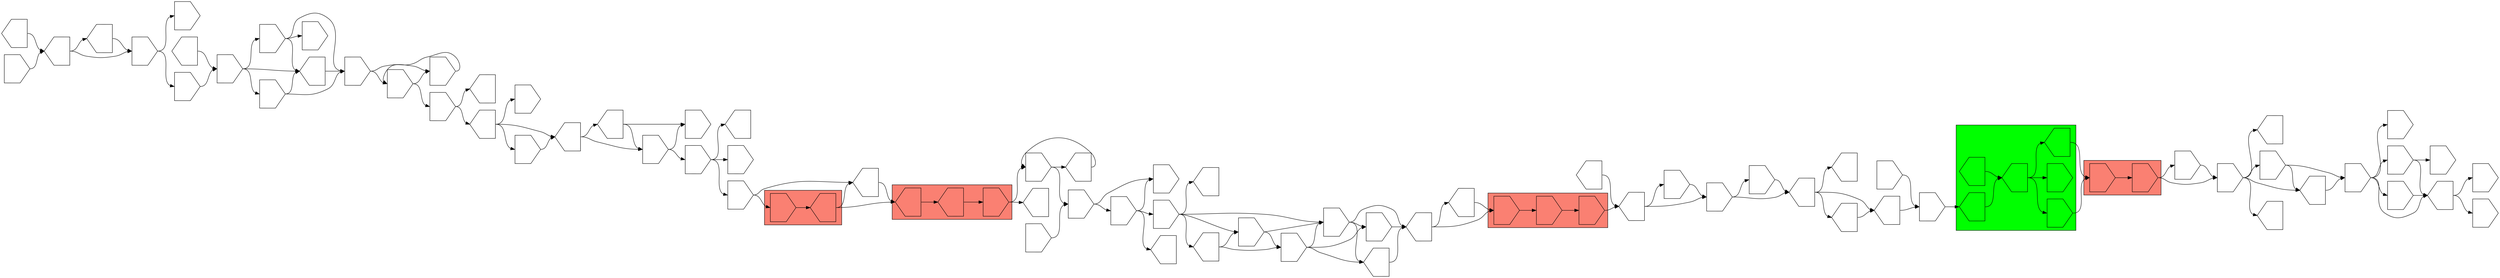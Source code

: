 digraph asm {
	rotate=90;
	edge [headport=n,tailport=s];
subgraph cluster_C17020_2746_11472 {
	17020 [label="",height=1,width=1,shape=invhouse];
	2746 [label="",height=1,width=1,shape=invhouse];
	11472 [label="",height=1,width=1,shape=invhouse];
	style=filled;
	fillcolor=salmon;
}
subgraph cluster_R4969_4973_6818_10776_16629_16692 {
	4969 [label="",height=1,width=1,shape=house];
	4973 [label="",height=1,width=1,shape=house];
	6818 [label="",height=1,width=1,shape=house];
	10776 [label="",height=1,width=1,shape=invhouse];
	16629 [label="",height=1,width=1,shape=invhouse];
	16692 [label="",height=1,width=1,shape=house];
	style=filled;
	fillcolor=green;
}
subgraph cluster_C8625_7083 {
	8625 [label="",height=1,width=1,shape=invhouse];
	7083 [label="",height=1,width=1,shape=invhouse];
	style=filled;
	fillcolor=salmon;
}
subgraph cluster_C9627_758_6407 {
	9627 [label="",height=1,width=1,shape=house];
	758 [label="",height=1,width=1,shape=house];
	6407 [label="",height=1,width=1,shape=invhouse];
	style=filled;
	fillcolor=salmon;
}
subgraph cluster_C9624_17958 {
	9624 [label="",height=1,width=1,shape=invhouse];
	17958 [label="",height=1,width=1,shape=house];
	style=filled;
	fillcolor=salmon;
}
	4733 [label="",height=1,width=1,shape=house];
	9592 [label="",height=1,width=1,shape=invhouse];
	13056 [label="",height=1,width=1,shape=invhouse];
	21003 [label="",height=1,width=1,shape=house];
	2891 [label="",height=1,width=1,shape=house];
	7308 [label="",height=1,width=1,shape=invhouse];
	3266 [label="",height=1,width=1,shape=invhouse];
	10595 [label="",height=1,width=1,shape=house];
	10752 [label="",height=1,width=1,shape=house];
	5676 [label="",height=1,width=1,shape=invhouse];
	13987 [label="",height=1,width=1,shape=invhouse];
	14542 [label="",height=1,width=1,shape=house];
	18638 [label="",height=1,width=1,shape=invhouse];
	19012 [label="",height=1,width=1,shape=invhouse];
	17219 [label="",height=1,width=1,shape=invhouse];
	14571 [label="",height=1,width=1,shape=invhouse];
	18380 [label="",height=1,width=1,shape=invhouse];
	17010 [label="",height=1,width=1,shape=invhouse];
	17230 [label="",height=1,width=1,shape=house];
	10841 [label="",height=1,width=1,shape=invhouse];
	15318 [label="",height=1,width=1,shape=invhouse];
	16297 [label="",height=1,width=1,shape=house];
	16348 [label="",height=1,width=1,shape=house];
	16923 [label="",height=1,width=1,shape=invhouse];
	11478 [label="",height=1,width=1,shape=house];
	2358 [label="",height=1,width=1,shape=house];
	18687 [label="",height=1,width=1,shape=house];
	9926 [label="",height=1,width=1,shape=invhouse];
	13949 [label="",height=1,width=1,shape=house];
	7968 [label="",height=1,width=1,shape=invhouse];
	15845 [label="",height=1,width=1,shape=invhouse];
	14058 [label="",height=1,width=1,shape=house];
	14060 [label="",height=1,width=1,shape=invhouse];
	2951 [label="",height=1,width=1,shape=invhouse];
	18981 [label="",height=1,width=1,shape=house];
	9647 [label="",height=1,width=1,shape=invhouse];
	13317 [label="",height=1,width=1,shape=house];
	16994 [label="",height=1,width=1,shape=invhouse];
	8467 [label="",height=1,width=1,shape=invhouse];
	1735 [label="",height=1,width=1,shape=invhouse];
	10133 [label="",height=1,width=1,shape=house];
	8264 [label="",height=1,width=1,shape=house];
	9134 [label="",height=1,width=1,shape=house];
	10777 [label="",height=1,width=1,shape=invhouse];
	19560 [label="",height=1,width=1,shape=invhouse];
	10059 [label="",height=1,width=1,shape=invhouse];
	12672 [label="",height=1,width=1,shape=house];
	5582 [label="",height=1,width=1,shape=invhouse];
	6129 [label="",height=1,width=1,shape=invhouse];
	18450 [label="",height=1,width=1,shape=house];
	6280 [label="",height=1,width=1,shape=house];
	6820 [label="",height=1,width=1,shape=house];
	7579 [label="",height=1,width=1,shape=invhouse];
	7582 [label="",height=1,width=1,shape=invhouse];
	10296 [label="",height=1,width=1,shape=invhouse];
	12152 [label="",height=1,width=1,shape=house];
	5736 [label="",height=1,width=1,shape=invhouse];
	5735 [label="",height=1,width=1,shape=invhouse];
	5349 [label="",height=1,width=1,shape=invhouse];
	7710 [label="",height=1,width=1,shape=invhouse];
	8923 [label="",height=1,width=1,shape=invhouse];
	13589 [label="",height=1,width=1,shape=house];
	5081 [label="",height=1,width=1,shape=invhouse];
	15387 [label="",height=1,width=1,shape=invhouse];
	13916 [label="",height=1,width=1,shape=house];
	16638 [label="",height=1,width=1,shape=invhouse];
	20544 [label="",height=1,width=1,shape=invhouse];
	13315 [label="",height=1,width=1,shape=invhouse];
	7289 [label="",height=1,width=1,shape=house];
	13692 [label="",height=1,width=1,shape=house];
	13463 [label="",height=1,width=1,shape=invhouse];
	15810 [label="",height=1,width=1,shape=house];
	13613 [label="",height=1,width=1,shape=invhouse];
	17020 -> 2746
	2746 -> 11472
	11472 -> 4733
	4733 -> 9592
	4733 -> 16923
	9592 -> 13056
	9592 -> 21003
	13056 -> 21003
	21003 -> 2891
	21003 -> 16297
	21003 -> 16348
	2891 -> 7308
	7308 -> 4973
	4973 -> 6818
	6818 -> 10776
	6818 -> 16629
	6818 -> 16692
	10776 -> 8625
	8625 -> 7083
	7083 -> 3266
	7083 -> 10841
	3266 -> 10595
	3266 -> 10752
	3266 -> 17010
	3266 -> 17230
	10752 -> 5676
	5676 -> 13987
	5676 -> 14542
	5676 -> 17219
	5676 -> 18380
	13987 -> 14542
	13987 -> 14571
	14542 -> 18638
	14542 -> 19012
	17219 -> 14542
	17010 -> 5676
	17010 -> 10752
	10841 -> 3266
	16692 -> 8625
	4969 -> 6818
	15318 -> 7308
	16297 -> 2891
	16923 -> 9592
	11478 -> 4733
	2358 -> 17020
	2358 -> 18687
	18687 -> 17020
	9926 -> 2358
	9926 -> 13949
	9926 -> 15845
	13949 -> 2358
	7968 -> 9926
	7968 -> 13949
	7968 -> 15845
	15845 -> 2358
	14058 -> 7968
	14058 -> 14060
	14060 -> 7968
	14060 -> 9926
	2951 -> 9926
	2951 -> 14058
	2951 -> 14060
	2951 -> 18981
	9647 -> 2951
	9647 -> 13317
	9647 -> 16994
	8467 -> 9647
	8467 -> 16994
	1735 -> 8467
	1735 -> 10133
	10133 -> 1735
	6407 -> 1735
	6407 -> 8264
	758 -> 6407
	9627 -> 758
	9134 -> 9627
	10777 -> 9134
	10777 -> 9624
	9624 -> 17958
	17958 -> 9134
	17958 -> 9627
	19560 -> 10059
	19560 -> 10777
	19560 -> 12672
	5582 -> 6129
	5582 -> 19560
	18450 -> 5582
	18450 -> 6129
	6280 -> 5582
	6280 -> 18450
	6820 -> 6280
	6820 -> 7579
	6820 -> 7582
	7582 -> 6280
	10296 -> 6820
	10296 -> 12152
	5736 -> 5735
	5736 -> 10296
	5735 -> 5736
	5349 -> 5735
	5349 -> 5736
	7710 -> 5349
	7710 -> 8923
	7710 -> 13589
	13589 -> 5349
	5081 -> 7710
	5081 -> 13589
	5081 -> 15387
	15387 -> 5349
	15387 -> 13589
	13916 -> 5081
	16638 -> 5081
	20544 -> 13315
	20544 -> 16638
	7289 -> 13692
	7289 -> 20544
	13692 -> 20544
	13463 -> 7289
	15810 -> 7289
	13613 -> 8467
}